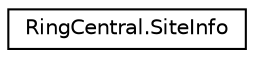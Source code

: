 digraph "Graphical Class Hierarchy"
{
 // LATEX_PDF_SIZE
  edge [fontname="Helvetica",fontsize="10",labelfontname="Helvetica",labelfontsize="10"];
  node [fontname="Helvetica",fontsize="10",shape=record];
  rankdir="LR";
  Node0 [label="RingCentral.SiteInfo",height=0.2,width=0.4,color="black", fillcolor="white", style="filled",URL="$classRingCentral_1_1SiteInfo.html",tooltip=" "];
}
